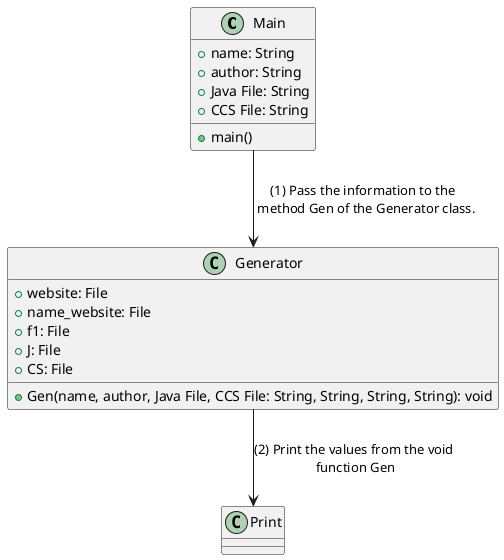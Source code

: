 @startuml

Class Main{
+main()
+name: String
+author: String
+Java File: String
+CCS File: String
}

Class Generator{
+Gen(name, author, Java File, CCS File: String, String, String, String): void
+website: File
+name_website: File
+f1: File
+J: File
+CS: File
}

Main --> Generator: (1) Pass the information to the \n method Gen of the Generator class.
Generator--> Print: (2) Print the values from the void \nfunction Gen


@enduml